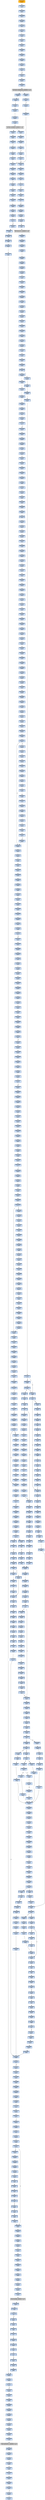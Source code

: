 strict digraph G {
	graph [bgcolor=transparent,
		name=G
	];
	node [color=lightsteelblue,
		fillcolor=lightsteelblue,
		shape=rectangle,
		style=filled
	];
	"0x0054001c"	[label="0x0054001c
subl"];
	"0x00540022"	[label="0x00540022
cmpl"];
	"0x0054001c" -> "0x00540022"	[color="#000000"];
	"0x005402a8"	[label="0x005402a8
movl"];
	"0x005402aa"	[label="0x005402aa
testl"];
	"0x005402a8" -> "0x005402aa"	[color="#000000"];
	"0x0054083d"	[label="0x0054083d
movl"];
	"0x0054083f"	[label="0x0054083f
pushl"];
	"0x0054083d" -> "0x0054083f"	[color="#000000"];
	"0x00540e36"	[label="0x00540e36
movl"];
	"0x00540e39"	[label="0x00540e39
movl"];
	"0x00540e36" -> "0x00540e39"	[color="#000000"];
	"0x00540ca3"	[label="0x00540ca3
testb"];
	"0x00540ca5"	[label="0x00540ca5
jne"];
	"0x00540ca3" -> "0x00540ca5"	[color="#000000"];
	"0x005402ac"	[label="0x005402ac
jne"];
	"0x005402aa" -> "0x005402ac"	[color="#000000"];
	"0x00540935"	[label="0x00540935
movl"];
	"0x00540939"	[label="0x00540939
movl"];
	"0x00540935" -> "0x00540939"	[color="#000000"];
	"0x0054004a"	[label="0x0054004a
leal"];
	"0x0054004d"	[label="0x0054004d
pushl"];
	"0x0054004a" -> "0x0054004d"	[color="#000000"];
	"0x00540f07"	[label="0x00540f07
movl"];
	"0x00540f0d"	[label="0x00540f0d
movl"];
	"0x00540f07" -> "0x00540f0d"	[color="#000000"];
	"0x00540f49"	[label="0x00540f49
subl"];
	"0x00540f4b"	[label="0x00540f4b
incl"];
	"0x00540f49" -> "0x00540f4b"	[color="#000000"];
	"0x005408cc"	[label="0x005408cc
movl"];
	"0x005408cf"	[label="0x005408cf
movl"];
	"0x005408cc" -> "0x005408cf"	[color="#000000"];
	"0x00540cf9"	[label="0x00540cf9
subl"];
	"0x00540cff"	[label="0x00540cff
ret"];
	"0x00540cf9" -> "0x00540cff"	[color="#000000"];
	"0x0054090f"	[label="0x0054090f
movl"];
	"0x00540911"	[label="0x00540911
movl"];
	"0x0054090f" -> "0x00540911"	[color="#000000"];
	"0x005409bc"	[label="0x005409bc
jb"];
	"0x005409ee"	[label="0x005409ee
movl"];
	"0x005409bc" -> "0x005409ee"	[color="#000000",
		label=T];
	"0x005409be"	[label="0x005409be
movl"];
	"0x005409bc" -> "0x005409be"	[color="#000000",
		label=F];
	"0x00540035"	[label="0x00540035
leal"];
	"0x0054003b"	[label="0x0054003b
pushl"];
	"0x00540035" -> "0x0054003b"	[color="#000000"];
	"0x00540926"	[label="0x00540926
addl"];
	"0x00540929"	[label="0x00540929
incl"];
	"0x00540926" -> "0x00540929"	[color="#000000"];
	"0x005409b5"	[label="0x005409b5
pushl"];
	"0x005409b6"	[label="0x005409b6
movl"];
	"0x005409b5" -> "0x005409b6"	[color="#000000"];
	"0x005402b1"	[label="0x005402b1
addl"];
	"0x005402ac" -> "0x005402b1"	[color="#000000",
		label=T];
	"0x005408bd"	[label="0x005408bd
movl"];
	"0x005408c1"	[label="0x005408c1
movl"];
	"0x005408bd" -> "0x005408c1"	[color="#000000"];
	"0x0054003c"	[label="0x0054003c
call"];
	GETMODULEHANDLEA_KERNEL32_DLL	[color=lightgrey,
		fillcolor=lightgrey,
		label="GETMODULEHANDLEA_KERNEL32_DLL
GETMODULEHANDLEA-KERNEL32-DLL"];
	"0x0054003c" -> GETMODULEHANDLEA_KERNEL32_DLL	[color="#000000"];
	"0x00540ead"	[label="0x00540ead
incl"];
	"0x00540eae"	[label="0x00540eae
movb"];
	"0x00540ead" -> "0x00540eae"	[color="#000000"];
	"0x00540b1b"	[label="0x00540b1b
movl"];
	"0x00540b1e"	[label="0x00540b1e
movl"];
	"0x00540b1b" -> "0x00540b1e"	[color="#000000"];
	"0x00540872"	[label="0x00540872
incl"];
	"0x00540873"	[label="0x00540873
cmpl"];
	"0x00540872" -> "0x00540873"	[color="#000000"];
	"0x00540915"	[label="0x00540915
andl"];
	"0x00540911" -> "0x00540915"	[color="#000000"];
	"0x00540afe"	[label="0x00540afe
popl"];
	"0x00540aff"	[label="0x00540aff
ret"];
	"0x00540afe" -> "0x00540aff"	[color="#000000"];
	"0x00540ce8"	[label="0x00540ce8
movb"];
	"0x00540cea"	[label="0x00540cea
popl"];
	"0x00540ce8" -> "0x00540cea"	[color="#000000"];
	"0x00540014"	[label="0x00540014
popl"];
	"0x00540015"	[label="0x00540015
movl"];
	"0x00540014" -> "0x00540015"	[color="#000000"];
	"0x005400e8"	[label="0x005400e8
pushl"];
	"0x005400e9"	[label="0x005400e9
movl"];
	"0x005400e8" -> "0x005400e9"	[color="#000000"];
	"0x00540110"	[label="0x00540110
pushl"];
	"0x00540111"	[label="0x00540111
pushl"];
	"0x00540110" -> "0x00540111"	[color="#000000"];
	"0x0054087e"	[label="0x0054087e
movl"];
	"0x00540882"	[label="0x00540882
movl"];
	"0x0054087e" -> "0x00540882"	[color="#000000"];
	"0x00540e7d"	[label="0x00540e7d
movl"];
	"0x00540e80"	[label="0x00540e80
subl"];
	"0x00540e7d" -> "0x00540e80"	[color="#000000"];
	"0x00540b43"	[label="0x00540b43
movl"];
	"0x00540b49"	[label="0x00540b49
movl"];
	"0x00540b43" -> "0x00540b49"	[color="#000000"];
	"0x00540e5c"	[label="0x00540e5c
cmpl"];
	"0x00540e5f"	[label="0x00540e5f
movl"];
	"0x00540e5c" -> "0x00540e5f"	[color="#000000"];
	"0x00540e42"	[label="0x00540e42
movb"];
	"0x00540e46"	[label="0x00540e46
movl"];
	"0x00540e42" -> "0x00540e46"	[color="#000000"];
	"0x00540e62"	[label="0x00540e62
movl"];
	"0x00540e5f" -> "0x00540e62"	[color="#000000"];
	"0x005409a1"	[label="0x005409a1
popl"];
	"0x005409a2"	[label="0x005409a2
popl"];
	"0x005409a1" -> "0x005409a2"	[color="#000000"];
	"0x00540abd"	[label="0x00540abd
pushl"];
	"0x00540ac2"	[label="0x00540ac2
call"];
	"0x00540abd" -> "0x00540ac2"	[color="#000000"];
	"0x005400aa"	[label="0x005400aa
je"];
	"0x005400b0"	[label="0x005400b0
pushl"];
	"0x005400aa" -> "0x005400b0"	[color="#000000",
		label=F];
	"0x00540802"	[label="0x00540802
shrl"];
	"0x00540804"	[label="0x00540804
addl"];
	"0x00540802" -> "0x00540804"	[color="#000000"];
	"0x00540f7e"	[label="0x00540f7e
movl"];
	"0x00540f80"	[label="0x00540f80
popl"];
	"0x00540f7e" -> "0x00540f80"	[color="#000000"];
	"0x005407f2"	[label="0x005407f2
subl"];
	"0x005407f4"	[label="0x005407f4
shrl"];
	"0x005407f2" -> "0x005407f4"	[color="#000000"];
	"0x005400eb"	[label="0x005400eb
addl"];
	"0x005400f1"	[label="0x005400f1
pushl"];
	"0x005400eb" -> "0x005400f1"	[color="#000000"];
	"0x00540bc7"	[label="0x00540bc7
call"];
	"0x005409b0"	[label="0x005409b0
pushl"];
	"0x00540bc7" -> "0x005409b0"	[color="#000000"];
	"0x00540a25"	[label="0x00540a25
sbbl"];
	"0x00540a27"	[label="0x00540a27
addl"];
	"0x00540a25" -> "0x00540a27"	[color="#000000"];
	"0x00540ce5"	[label="0x00540ce5
popl"];
	"0x00540ce6"	[label="0x00540ce6
popl"];
	"0x00540ce5" -> "0x00540ce6"	[color="#000000"];
	"0x005400f7"	[label="0x005400f7
pushl"];
	"0x005400f1" -> "0x005400f7"	[color="#000000"];
	"0x00540ed9"	[label="0x00540ed9
movl"];
	"0x00540ede"	[label="0x00540ede
subl"];
	"0x00540ed9" -> "0x00540ede"	[color="#000000"];
	"0x005409c0"	[label="0x005409c0
movb"];
	"0x005409c2"	[label="0x005409c2
incl"];
	"0x005409c0" -> "0x005409c2"	[color="#000000"];
	"0x00540baf"	[label="0x00540baf
call"];
	"0x00540834"	[label="0x00540834
subl"];
	"0x00540baf" -> "0x00540834"	[color="#000000"];
	"0x0054000b"	[label="0x0054000b
incl"];
	"0x0054000c"	[label="0x0054000c
pushl"];
	"0x0054000b" -> "0x0054000c"	[color="#000000"];
	"0x00540f16"	[label="0x00540f16
movl"];
	"0x00540f1c"	[label="0x00540f1c
movl"];
	"0x00540f16" -> "0x00540f1c"	[color="#000000"];
	"0x00540ebc"	[label="0x00540ebc
andl"];
	"0x00540ec1"	[label="0x00540ec1
addl"];
	"0x00540ebc" -> "0x00540ec1"	[color="#000000"];
	"0x005407ee"	[label="0x005407ee
movl"];
	"0x005407ee" -> "0x005407f2"	[color="#000000"];
	"0x00540f47"	[label="0x00540f47
movl"];
	"0x00540f47" -> "0x00540f49"	[color="#000000"];
	"0x00540aab"	[label="0x00540aab
shll"];
	"0x00540aad"	[label="0x00540aad
addl"];
	"0x00540aab" -> "0x00540aad"	[color="#000000"];
	"0x005402f1"	[label="0x005402f1
jne"];
	"0x00540365"	[label="0x00540365
movl"];
	"0x005402f1" -> "0x00540365"	[color="#000000",
		label=T];
	"0x00540a6e"	[label="0x00540a6e
popl"];
	"0x00540a6f"	[label="0x00540a6f
shrl"];
	"0x00540a6e" -> "0x00540a6f"	[color="#000000"];
	"0x00540943"	[label="0x00540943
cmpl"];
	"0x00540949"	[label="0x00540949
je"];
	"0x00540943" -> "0x00540949"	[color="#000000"];
	"0x005408e0"	[label="0x005408e0
movl"];
	"0x005408e6"	[label="0x005408e6
shrl"];
	"0x005408e0" -> "0x005408e6"	[color="#000000"];
	"0x00540918"	[label="0x00540918
repz"];
	"0x00540915" -> "0x00540918"	[color="#000000"];
	"0x00540e72"	[label="0x00540e72
subl"];
	"0x00540e74"	[label="0x00540e74
addl"];
	"0x00540e72" -> "0x00540e74"	[color="#000000"];
	"0x00540384"	[label="0x00540384
jmp"];
	"0x00540271"	[label="0x00540271
movl"];
	"0x00540384" -> "0x00540271"	[color="#000000"];
	"0x00540a3b"	[label="0x00540a3b
jae"];
	"0x00540a3d"	[label="0x00540a3d
movl"];
	"0x00540a3b" -> "0x00540a3d"	[color="#000000",
		label=F];
	"0x00540a44"	[label="0x00540a44
cmpl"];
	"0x00540a3b" -> "0x00540a44"	[color="#000000",
		label=T];
	"0x00540ceb"	[label="0x00540ceb
addl"];
	"0x00540cea" -> "0x00540ceb"	[color="#000000"];
	"0x00540f3e"	[label="0x00540f3e
leal"];
	"0x00540f41"	[label="0x00540f41
cmpl"];
	"0x00540f3e" -> "0x00540f41"	[color="#000000"];
	"0x00540cb2"	[label="0x00540cb2
movb"];
	"0x00540cb9"	[label="0x00540cb9
xorl"];
	"0x00540cb2" -> "0x00540cb9"	[color="#000000"];
	"0x00540d42"	[label="0x00540d42
jmp"];
	"0x00540f70"	[label="0x00540f70
cmpl"];
	"0x00540d42" -> "0x00540f70"	[color="#000000"];
	"0x005407ce"	[label="0x005407ce
andl"];
	"0x005407d4"	[label="0x005407d4
orl"];
	"0x005407ce" -> "0x005407d4"	[color="#000000"];
	"0x005401ae"	[label="0x005401ae
orl"];
	"0x005401b0"	[label="0x005401b0
je"];
	"0x005401ae" -> "0x005401b0"	[color="#000000"];
	"0x0054000d"	[label="0x0054000d
ret"];
	"0x0054000c" -> "0x0054000d"	[color="#000000"];
	"0x0054099d"	[label="0x0054099d
cmpl"];
	"0x0054099f"	[label="0x0054099f
jb"];
	"0x0054099d" -> "0x0054099f"	[color="#000000"];
	"0x00540f4c"	[label="0x00540f4c
movb"];
	"0x00540f4e"	[label="0x00540f4e
movb"];
	"0x00540f4c" -> "0x00540f4e"	[color="#000000"];
	"0x005408a1"	[label="0x005408a1
movl"];
	"0x005408a5"	[label="0x005408a5
movl"];
	"0x005408a1" -> "0x005408a5"	[color="#000000"];
	"0x00540a87"	[label="0x00540a87
movl"];
	"0x00540a89"	[label="0x00540a89
xorl"];
	"0x00540a87" -> "0x00540a89"	[color="#000000"];
	"0x00540e76"	[label="0x00540e76
shrl"];
	"0x00540e74" -> "0x00540e76"	[color="#000000"];
	"0x005408b3"	[label="0x005408b3
movl"];
	"0x005408b7"	[label="0x005408b7
ja"];
	"0x005408b3" -> "0x005408b7"	[color="#000000"];
	"0x00540ca5" -> "0x00540cb2"	[color="#000000",
		label=T];
	"0x00540cde"	[label="0x00540cde
movl"];
	"0x00540ce3"	[label="0x00540ce3
repz"];
	"0x00540cde" -> "0x00540ce3"	[color="#000000"];
	"0x00540888"	[label="0x00540888
movl"];
	"0x0054088c"	[label="0x0054088c
xorl"];
	"0x00540888" -> "0x0054088c"	[color="#000000"];
	"0x00540b08"	[label="0x00540b08
movl"];
	"0x00540b0c"	[label="0x00540b0c
pushl"];
	"0x00540b08" -> "0x00540b0c"	[color="#000000"];
	"0x00540406"	[label="0x00540406
addl"];
	"0x0054040c"	[label="0x0054040c
popl"];
	"0x00540406" -> "0x0054040c"	[color="#000000"];
	"0x005402c0"	[label="0x005402c0
addl"];
	"0x005402c6"	[label="0x005402c6
testl"];
	"0x005402c0" -> "0x005402c6"	[color="#000000"];
	"0x00540d2d"	[label="0x00540d2d
cmpl"];
	"0x00540d32"	[label="0x00540d32
jae"];
	"0x00540d2d" -> "0x00540d32"	[color="#000000"];
	"0x00540ece"	[label="0x00540ece
movl"];
	"0x00540ed1"	[label="0x00540ed1
jae"];
	"0x00540ece" -> "0x00540ed1"	[color="#000000"];
	"0x005408f6"	[label="0x005408f6
movl"];
	"0x005408f8"	[label="0x005408f8
movb"];
	"0x005408f6" -> "0x005408f8"	[color="#000000"];
	"0x005408f0"	[label="0x005408f0
subl"];
	"0x005408f2"	[label="0x005408f2
addl"];
	"0x005408f0" -> "0x005408f2"	[color="#000000"];
	"0x00540e6d"	[label="0x00540e6d
movl"];
	"0x00540e6d" -> "0x00540e72"	[color="#000000"];
	"0x00540879"	[label="0x00540879
movl"];
	"0x00540879" -> "0x0054087e"	[color="#000000"];
	"0x00540a96"	[label="0x00540a96
call"];
	"0x00540cf2"	[label="0x00540cf2
call"];
	"0x00540a96" -> "0x00540cf2"	[color="#000000"];
	"0x005408c9"	[label="0x005408c9
cmpl"];
	"0x005408c9" -> "0x005408cc"	[color="#000000"];
	"0x0054084b"	[label="0x0054084b
xorl"];
	"0x0054084d"	[label="0x0054084d
leal"];
	"0x0054084b" -> "0x0054084d"	[color="#000000"];
	"0x0054090d"	[label="0x0054090d
repz"];
	"0x0054090d" -> "0x0054090f"	[color="#000000"];
	"0x0054008d"	[label="0x0054008d
movl"];
	"0x00540093"	[label="0x00540093
orl"];
	"0x0054008d" -> "0x00540093"	[color="#000000"];
	"0x00540d34"	[label="0x00540d34
movl"];
	"0x00540d32" -> "0x00540d34"	[color="#000000",
		label=F];
	"0x00540f51"	[label="0x00540f51
movl"];
	"0x00540f53"	[label="0x00540f53
cmpl"];
	"0x00540f51" -> "0x00540f53"	[color="#000000"];
	"0x005406eb"	[label="0x005406eb
pushl"];
	"0x005406ec"	[label="0x005406ec
leal"];
	"0x005406eb" -> "0x005406ec"	[color="#000000"];
	"0x005408f4"	[label="0x005408f4
movb"];
	"0x005408f2" -> "0x005408f4"	[color="#000000"];
	"0x00540f39"	[label="0x00540f39
movl"];
	"0x00540f3d"	[label="0x00540f3d
incl"];
	"0x00540f39" -> "0x00540f3d"	[color="#000000"];
	"0x0054080b"	[label="0x0054080b
popl"];
	"0x0054080c"	[label="0x0054080c
ret"];
	"0x0054080b" -> "0x0054080c"	[color="#000000"];
	"0x005407f6"	[label="0x005407f6
movl"];
	"0x005407f4" -> "0x005407f6"	[color="#000000"];
	"0x00540ef7"	[label="0x00540ef7
cmpl"];
	"0x00540efa"	[label="0x00540efa
jae"];
	"0x00540ef7" -> "0x00540efa"	[color="#000000"];
	"0x00540367"	[label="0x00540367
addl"];
	"0x0054036e"	[label="0x0054036e
jmp"];
	"0x00540367" -> "0x0054036e"	[color="#000000"];
	"0x0054085c"	[label="0x0054085c
cmpl"];
	"0x0054085e"	[label="0x0054085e
movl"];
	"0x0054085c" -> "0x0054085e"	[color="#000000"];
	"0x00540ec4"	[label="0x00540ec4
orl"];
	"0x00540ec6"	[label="0x00540ec6
movl"];
	"0x00540ec4" -> "0x00540ec6"	[color="#000000"];
	"0x00540e3c"	[label="0x00540e3c
shll"];
	"0x00540e39" -> "0x00540e3c"	[color="#000000"];
	"0x0054088e"	[label="0x0054088e
movl"];
	"0x00540892"	[label="0x00540892
movl"];
	"0x0054088e" -> "0x00540892"	[color="#000000"];
	"0x00540a5f"	[label="0x00540a5f
movl"];
	"0x00540a62"	[label="0x00540a62
movl"];
	"0x00540a5f" -> "0x00540a62"	[color="#000000"];
	"0x0054080f"	[label="0x0054080f
movl"];
	"0x00540ac2" -> "0x0054080f"	[color="#000000"];
	"0x00540f4b" -> "0x00540f4c"	[color="#000000"];
	"0x00540ef3"	[label="0x00540ef3
shrl"];
	"0x00540ef5"	[label="0x00540ef5
addl"];
	"0x00540ef3" -> "0x00540ef5"	[color="#000000"];
	"0x00540a84"	[label="0x00540a84
pushl"];
	"0x00540a85"	[label="0x00540a85
pushl"];
	"0x00540a84" -> "0x00540a85"	[color="#000000"];
	"0x0054081d"	[label="0x0054081d
movl"];
	"0x00540823"	[label="0x00540823
leal"];
	"0x0054081d" -> "0x00540823"	[color="#000000"];
	"0x0054005f"	[label="0x0054005f
leal"];
	"0x00540062"	[label="0x00540062
jmp"];
	"0x0054005f" -> "0x00540062"	[color="#000000"];
	"0x00540095"	[label="0x00540095
je"];
	"0x005400a1"	[label="0x005400a1
leal"];
	"0x00540095" -> "0x005400a1"	[color="#000000",
		label=T];
	"0x005401c6"	[label="0x005401c6
subl"];
	"0x005401c8"	[label="0x005401c8
je"];
	"0x005401c6" -> "0x005401c8"	[color="#000000"];
	"0x005409ec"	[label="0x005409ec
jae"];
	"0x005409ec" -> "0x005409ee"	[color="#000000",
		label=F];
	"0x00540b5a"	[label="0x00540b5a
call"];
	"0x00540b63"	[label="0x00540b63
subl"];
	"0x00540b5a" -> "0x00540b63"	[color="#000000"];
	"0x005409f1"	[label="0x005409f1
movl"];
	"0x005409ee" -> "0x005409f1"	[color="#000000"];
	"0x005402a2"	[label="0x005402a2
movl"];
	"0x005402a2" -> "0x005402a8"	[color="#000000"];
	"0x005407a7"	[label="0x005407a7
pushl"];
	"0x005407a8"	[label="0x005407a8
movl"];
	"0x005407a7" -> "0x005407a8"	[color="#000000"];
	"0x0054080a"	[label="0x0054080a
popl"];
	"0x0054080a" -> "0x0054080b"	[color="#000000"];
	"0x00540392"	[label="0x00540392
addl"];
	"0x00540394"	[label="0x00540394
pushl"];
	"0x00540392" -> "0x00540394"	[color="#000000"];
	"0x00540b69"	[label="0x00540b69
pushl"];
	"0x00540b63" -> "0x00540b69"	[color="#000000"];
	"0x00540ecb"	[label="0x00540ecb
movl"];
	"0x00540ecb" -> "0x00540ece"	[color="#000000"];
	"0x0054001a"	[label="0x0054001a
addl"];
	"0x00540015" -> "0x0054001a"	[color="#000000"];
	"0x00540871"	[label="0x00540871
incl"];
	"0x00540871" -> "0x00540872"	[color="#000000"];
	"0x00540e26"	[label="0x00540e26
cmpl"];
	"0x00540e29"	[label="0x00540e29
jb"];
	"0x00540e26" -> "0x00540e29"	[color="#000000"];
	"0x00540a16"	[label="0x00540a16
movb"];
	"0x00540a19"	[label="0x00540a19
movl"];
	"0x00540a16" -> "0x00540a19"	[color="#000000"];
	"0x00540ee2"	[label="0x00540ee2
shrl"];
	"0x00540ee4"	[label="0x00540ee4
movl"];
	"0x00540ee2" -> "0x00540ee4"	[color="#000000"];
	"0x00540169"	[label="0x00540169
movl"];
	"0x0054016f"	[label="0x0054016f
sarl"];
	"0x00540169" -> "0x0054016f"	[color="#000000"];
	"0x00540a2c"	[label="0x00540a2c
cmpl"];
	"0x00540a2f"	[label="0x00540a2f
jae"];
	"0x00540a2c" -> "0x00540a2f"	[color="#000000"];
	"0x00540e67"	[label="0x00540e67
movl"];
	"0x00540e6a"	[label="0x00540e6a
movl"];
	"0x00540e67" -> "0x00540e6a"	[color="#000000"];
	"0x005401ba"	[label="0x005401ba
movl"];
	"0x005401c0"	[label="0x005401c0
movl"];
	"0x005401ba" -> "0x005401c0"	[color="#000000"];
	"0x005409db"	[label="0x005409db
movl"];
	"0x005409de"	[label="0x005409de
addl"];
	"0x005409db" -> "0x005409de"	[color="#000000"];
	"0x005402f0"	[label="0x005402f0
popl"];
	"0x005402f0" -> "0x005402f1"	[color="#000000"];
	"0x0054091e"	[label="0x0054091e
movl"];
	"0x00540922"	[label="0x00540922
movl"];
	"0x0054091e" -> "0x00540922"	[color="#000000"];
	"0x00540154"	[label="0x00540154
popl"];
	"0x00540155"	[label="0x00540155
jmp"];
	"0x00540154" -> "0x00540155"	[color="#000000"];
	"0x005406dc"	[label="0x005406dc
movl"];
	"0x00540aff" -> "0x005406dc"	[color="#000000"];
	"0x005408ab"	[label="0x005408ab
addl"];
	"0x005408ad"	[label="0x005408ad
cmpl"];
	"0x005408ab" -> "0x005408ad"	[color="#000000"];
	"0x00540931"	[label="0x00540931
movl"];
	"0x00540931" -> "0x00540935"	[color="#000000"];
	"0x005400fa"	[label="0x005400fa
pushl"];
	"0x005400f7" -> "0x005400fa"	[color="#000000"];
	"0x005407b3"	[label="0x005407b3
pushl"];
	"0x005407b4"	[label="0x005407b4
movl"];
	"0x005407b3" -> "0x005407b4"	[color="#000000"];
	"0x00540b14"	[label="0x00540b14
movl"];
	"0x00540b14" -> "0x00540b1b"	[color="#000000"];
	"0x00540a47"	[label="0x00540a47
jae"];
	"0x00540a49"	[label="0x00540a49
movl"];
	"0x00540a47" -> "0x00540a49"	[color="#000000",
		label=F];
	"0x00540f6c"	[label="0x00540f6c
testb"];
	"0x00540f6e"	[label="0x00540f6e
je"];
	"0x00540f6c" -> "0x00540f6e"	[color="#000000"];
	"0x0054090a"	[label="0x0054090a
shrl"];
	"0x0054090a" -> "0x0054090d"	[color="#000000"];
	"0x005408c4"	[label="0x005408c4
movl"];
	"0x005408c1" -> "0x005408c4"	[color="#000000"];
	"0x00540a38"	[label="0x00540a38
cmpl"];
	"0x00540a2f" -> "0x00540a38"	[color="#000000",
		label=T];
	"0x00540a31"	[label="0x00540a31
movl"];
	"0x00540a2f" -> "0x00540a31"	[color="#000000",
		label=F];
	"0x00540900"	[label="0x00540900
movl"];
	"0x00540904"	[label="0x00540904
shll"];
	"0x00540900" -> "0x00540904"	[color="#000000"];
	"0x005409b3"	[label="0x005409b3
movl"];
	"0x005409b3" -> "0x005409b5"	[color="#000000"];
	"0x00540b37"	[label="0x00540b37
movl"];
	"0x00540b3d"	[label="0x00540b3d
movl"];
	"0x00540b37" -> "0x00540b3d"	[color="#000000"];
	"0x00540b06"	[label="0x00540b06
movl"];
	"0x00540b06" -> "0x00540b08"	[color="#000000"];
	"0x00540f2b"	[label="0x00540f2b
movl"];
	"0x00540f31"	[label="0x00540f31
movl"];
	"0x00540f2b" -> "0x00540f31"	[color="#000000"];
	"0x00540d36"	[label="0x00540d36
movb"];
	"0x00540d34" -> "0x00540d36"	[color="#000000"];
	"0x005408d5"	[label="0x005408d5
movl"];
	"0x005408d8"	[label="0x005408d8
movl"];
	"0x005408d5" -> "0x005408d8"	[color="#000000"];
	"0x00540e3f"	[label="0x00540e3f
movb"];
	"0x00540e41"	[label="0x00540e41
incl"];
	"0x00540e3f" -> "0x00540e41"	[color="#000000"];
	"0x005408d3"	[label="0x005408d3
jl"];
	"0x005408cf" -> "0x005408d3"	[color="#000000"];
	"0x00540ee9"	[label="0x00540ee9
movl"];
	"0x00540eec"	[label="0x00540eec
subl"];
	"0x00540ee9" -> "0x00540eec"	[color="#000000"];
	"0x005406ea"	[label="0x005406ea
pushl"];
	"0x005406ea" -> "0x005406eb"	[color="#000000"];
	"0x00540a14"	[label="0x00540a14
xorl"];
	"0x00540a14" -> "0x00540a16"	[color="#000000"];
	"0x0054098b"	[label="0x0054098b
movl"];
	"0x0054098f"	[label="0x0054098f
leal"];
	"0x0054098b" -> "0x0054098f"	[color="#000000"];
	"0x0054010f"	[label="0x0054010f
pushl"];
	"0x0054010f" -> "0x00540110"	[color="#000000"];
	"0x005402b9"	[label="0x005402b9
movl"];
	"0x005402bb"	[label="0x005402bb
movl"];
	"0x005402b9" -> "0x005402bb"	[color="#000000"];
	"0x00540f57"	[label="0x00540f57
movl"];
	"0x00540f5b"	[label="0x00540f5b
addl"];
	"0x00540f57" -> "0x00540f5b"	[color="#000000"];
	"0x00540eb2"	[label="0x00540eb2
movl"];
	"0x00540eb5"	[label="0x00540eb5
movl"];
	"0x00540eb2" -> "0x00540eb5"	[color="#000000"];
	"0x0054017c"	[label="0x0054017c
pushl"];
	"0x00540181"	[label="0x00540181
pushl"];
	"0x0054017c" -> "0x00540181"	[color="#000000"];
	"0x00540ed6"	[label="0x00540ed6
movl"];
	"0x00540ed6" -> "0x00540ed9"	[color="#000000"];
	"0x00540058"	[label="0x00540058
scasb"];
	"0x00540059"	[label="0x00540059
jne"];
	"0x00540058" -> "0x00540059"	[color="#000000"];
	"0x00540373"	[label="0x00540373
movl"];
	"0x00540375"	[label="0x00540375
movl"];
	"0x00540373" -> "0x00540375"	[color="#000000"];
	"0x005409a7"	[label="0x005409a7
addl"];
	"0x005409ad"	[label="0x005409ad
ret"];
	"0x005409a7" -> "0x005409ad"	[color="#000000"];
	"0x00540b74"	[label="0x00540b74
movl"];
	"0x00540b76"	[label="0x00540b76
call"];
	"0x00540b74" -> "0x00540b76"	[color="#000000"];
	"0x00540ea0"	[label="0x00540ea0
jb"];
	"0x00540ed3"	[label="0x00540ed3
movl"];
	"0x00540ea0" -> "0x00540ed3"	[color="#000000",
		label=T];
	"0x00540ea2"	[label="0x00540ea2
movl"];
	"0x00540ea0" -> "0x00540ea2"	[color="#000000",
		label=F];
	"0x00540274"	[label="0x00540274
testl"];
	"0x00540271" -> "0x00540274"	[color="#000000"];
	"0x00540249"	[label="0x00540249
movl"];
	"0x0054024f"	[label="0x0054024f
orl"];
	"0x00540249" -> "0x0054024f"	[color="#000000"];
	"0x00540f6e" -> "0x00540f70"	[color="#000000",
		label=F];
	"0x00540112"	[label="0x00540112
movl"];
	"0x00540114"	[label="0x00540114
subl"];
	"0x00540112" -> "0x00540114"	[color="#000000"];
	"0x00540d38"	[label="0x00540d38
movl"];
	"0x00540d3a"	[label="0x00540d3a
incl"];
	"0x00540d38" -> "0x00540d3a"	[color="#000000"];
	"0x00540055"	[label="0x00540055
stosl"];
	"0x00540056"	[label="0x00540056
movb"];
	"0x00540055" -> "0x00540056"	[color="#000000"];
	"0x005406e3"	[label="0x005406e3
movl"];
	"0x005406e3" -> "0x005406ea"	[color="#000000"];
	"0x00540b59"	[label="0x00540b59
stosb"];
	"0x00540b59" -> "0x00540b5a"	[color="#000000"];
	"0x005402b3"	[label="0x005402b3
addl"];
	"0x005402b1" -> "0x005402b3"	[color="#000000"];
	"0x005403ff"	[label="0x005403ff
popl"];
	"0x00540400"	[label="0x00540400
movl"];
	"0x005403ff" -> "0x00540400"	[color="#000000"];
	"0x00540389"	[label="0x00540389
movl"];
	"0x0054038f"	[label="0x0054038f
movl"];
	"0x00540389" -> "0x0054038f"	[color="#000000"];
	"0x005407d9"	[label="0x005407d9
addl"];
	"0x005407db"	[label="0x005407db
movl"];
	"0x005407d9" -> "0x005407db"	[color="#000000"];
	"0x00540806"	[label="0x00540806
popl"];
	"0x00540804" -> "0x00540806"	[color="#000000"];
	"0x00540a86"	[label="0x00540a86
pushl"];
	"0x00540a86" -> "0x00540a87"	[color="#000000"];
	"0x005409f9"	[label="0x005409f9
subl"];
	"0x005409fb"	[label="0x005409fb
shrl"];
	"0x005409f9" -> "0x005409fb"	[color="#000000"];
	"0x00540f74"	[label="0x00540f74
jb"];
	"0x00540f70" -> "0x00540f74"	[color="#000000"];
	"0x00540e49"	[label="0x00540e49
movl"];
	"0x00540e4c"	[label="0x00540e4c
movl"];
	"0x00540e49" -> "0x00540e4c"	[color="#000000"];
	"0x005409d0"	[label="0x005409d0
shll"];
	"0x005409d3"	[label="0x005409d3
andl"];
	"0x005409d0" -> "0x005409d3"	[color="#000000"];
	"0x00540a58"	[label="0x00540a58
movl"];
	"0x00540a5a"	[label="0x00540a5a
movl"];
	"0x00540a58" -> "0x00540a5a"	[color="#000000"];
	"0x00540eb8"	[label="0x00540eb8
movl"];
	"0x00540eb8" -> "0x00540ebc"	[color="#000000"];
	"0x005402be"	[label="0x005402be
addl"];
	"0x005402be" -> "0x005402c0"	[color="#000000"];
	"0x00540e9c"	[label="0x00540e9c
cmpl"];
	"0x00540e9c" -> "0x00540ea0"	[color="#000000"];
	"0x00540f7a"	[label="0x00540f7a
movl"];
	"0x00540f74" -> "0x00540f7a"	[color="#000000",
		label=F];
	"0x00540a82"	[label="0x00540a82
popl"];
	"0x00540a83"	[label="0x00540a83
ret"];
	"0x00540a82" -> "0x00540a83"	[color="#000000"];
	"0x00540b0f"	[label="0x00540b0f
leal"];
	"0x00540b12"	[label="0x00540b12
movl"];
	"0x00540b0f" -> "0x00540b12"	[color="#000000"];
	"0x00540e41" -> "0x00540e42"	[color="#000000"];
	"0x00540e58"	[label="0x00540e58
orl"];
	"0x00540e5a"	[label="0x00540e5a
movl"];
	"0x00540e58" -> "0x00540e5a"	[color="#000000"];
	"0x00540866"	[label="0x00540866
movb"];
	"0x00540869"	[label="0x00540869
movl"];
	"0x00540866" -> "0x00540869"	[color="#000000"];
	"0x0054000a"	[label="0x0054000a
popl"];
	"0x0054000a" -> "0x0054000b"	[color="#000000"];
	"0x00540f14"	[label="0x00540f14
jmp"];
	"0x00540f0d" -> "0x00540f14"	[color="#000000"];
	"0x00540e31"	[label="0x00540e31
cmpl"];
	"0x00540e34"	[label="0x00540e34
jb"];
	"0x00540e31" -> "0x00540e34"	[color="#000000"];
	"0x00540276"	[label="0x00540276
je"];
	"0x00540276" -> "0x00540389"	[color="#000000",
		label=T];
	"0x0054039e"	[label="0x0054039e
call"];
	VIRTUALPROTECT_KERNEL32_DLL	[color=lightgrey,
		fillcolor=lightgrey,
		label="VIRTUALPROTECT_KERNEL32_DLL
VIRTUALPROTECT-KERNEL32-DLL"];
	"0x0054039e" -> VIRTUALPROTECT_KERNEL32_DLL	[color="#000000"];
	"0x00540922" -> "0x00540926"	[color="#000000"];
	"0x00540986"	[label="0x00540986
xorl"];
	"0x00540988"	[label="0x00540988
movb"];
	"0x00540986" -> "0x00540988"	[color="#000000"];
	"0x00540813"	[label="0x00540813
movl"];
	"0x00540817"	[label="0x00540817
movl"];
	"0x00540813" -> "0x00540817"	[color="#000000"];
	"0x00540885"	[label="0x00540885
movl"];
	"0x00540885" -> "0x00540888"	[color="#000000"];
	"0x00540b6e"	[label="0x00540b6e
leal"];
	"0x00540b71"	[label="0x00540b71
pushl"];
	"0x00540b6e" -> "0x00540b71"	[color="#000000"];
	"0x00540ab3"	[label="0x00540ab3
jb"];
	"0x00540ab5"	[label="0x00540ab5
movl"];
	"0x00540ab3" -> "0x00540ab5"	[color="#000000",
		label=F];
	"0x00540a8d"	[label="0x00540a8d
leal"];
	"0x00540a93"	[label="0x00540a93
movl"];
	"0x00540a8d" -> "0x00540a93"	[color="#000000"];
	"0x00540b0d"	[label="0x00540b0d
movl"];
	"0x00540b0c" -> "0x00540b0d"	[color="#000000"];
	"0x005400b2"	[label="0x005400b2
pushl"];
	"0x005400b0" -> "0x005400b2"	[color="#000000"];
	"0x00540008"	[label="0x00540008
jmp"];
	"0x0054000d" -> "0x00540008"	[color="#000000"];
	"0x00540289"	[label="0x00540289
jne"];
	"0x00540292"	[label="0x00540292
movl"];
	"0x00540289" -> "0x00540292"	[color="#000000",
		label=T];
	"0x005407e0"	[label="0x005407e0
movl"];
	"0x005407e3"	[label="0x005407e3
cmpl"];
	"0x005407e0" -> "0x005407e3"	[color="#000000"];
	"0x00540174"	[label="0x00540174
movl"];
	"0x00540176"	[label="0x00540176
andl"];
	"0x00540174" -> "0x00540176"	[color="#000000"];
	"0x00540a4e"	[label="0x00540a4e
jmp"];
	"0x00540a49" -> "0x00540a4e"	[color="#000000"];
	"0x00540eab"	[label="0x00540eab
movb"];
	"0x00540eab" -> "0x00540ead"	[color="#000000"];
	"0x00540a7d"	[label="0x00540a7d
popl"];
	"0x00540a7e"	[label="0x00540a7e
popl"];
	"0x00540a7d" -> "0x00540a7e"	[color="#000000"];
	"0x00540ccb"	[label="0x00540ccb
jmp"];
	"0x00540cd4"	[label="0x00540cd4
movl"];
	"0x00540ccb" -> "0x00540cd4"	[color="#000000"];
	"0x005409c7"	[label="0x005409c7
movl"];
	"0x005409c9"	[label="0x005409c9
movl"];
	"0x005409c7" -> "0x005409c9"	[color="#000000"];
	"0x005408ad" -> "0x005408b3"	[color="#000000"];
	"0x00540e65"	[label="0x00540e65
jae"];
	"0x00540e65" -> "0x00540e67"	[color="#000000",
		label=F];
	"0x00540e50"	[label="0x00540e50
andl"];
	"0x00540e55"	[label="0x00540e55
addl"];
	"0x00540e50" -> "0x00540e55"	[color="#000000"];
	"0x005409b2"	[label="0x005409b2
pushl"];
	"0x005409b2" -> "0x005409b3"	[color="#000000"];
	"0x00540e20"	[label="0x00540e20
testb"];
	"0x00540e22"	[label="0x00540e22
movl"];
	"0x00540e20" -> "0x00540e22"	[color="#000000"];
	"0x00540f86"	[label="0x00540f86
addl"];
	"0x00540f89"	[label="0x00540f89
ret"];
	"0x00540f86" -> "0x00540f89"	[color="#000000"];
	"0x005407e7"	[label="0x005407e7
popl"];
	"0x005407e8"	[label="0x005407e8
movl"];
	"0x005407e7" -> "0x005407e8"	[color="#000000"];
	"0x0054086d"	[label="0x0054086d
leal"];
	"0x00540869" -> "0x0054086d"	[color="#000000"];
	"0x00540152"	[label="0x00540152
popl"];
	"0x00540153"	[label="0x00540153
popl"];
	"0x00540152" -> "0x00540153"	[color="#000000"];
	"0x0054015f"	[label="0x0054015f
movl"];
	"0x00540161"	[label="0x00540161
movl"];
	"0x0054015f" -> "0x00540161"	[color="#000000"];
	"0x00540a20"	[label="0x00540a20
jae"];
	"0x00540a20" -> "0x00540a2c"	[color="#000000",
		label=T];
	"0x00540a22"	[label="0x00540a22
cmpl"];
	"0x00540a20" -> "0x00540a22"	[color="#000000",
		label=F];
	"0x00540ab9"	[label="0x00540ab9
leal"];
	"0x00540abc"	[label="0x00540abc
pushl"];
	"0x00540ab9" -> "0x00540abc"	[color="#000000"];
	"0x005409f4"	[label="0x005409f4
movl"];
	"0x005409f4" -> "0x005409f9"	[color="#000000"];
	"0x00540ce3" -> "0x00540ce5"	[color="#000000"];
	"0x00540103"	[label="0x00540103
cmpb"];
	"0x00540106"	[label="0x00540106
jne"];
	"0x00540103" -> "0x00540106"	[color="#000000"];
	"0x00540aaf"	[label="0x00540aaf
incl"];
	"0x00540ab0"	[label="0x00540ab0
cmpl"];
	"0x00540aaf" -> "0x00540ab0"	[color="#000000"];
	"0x00540b9c"	[label="0x00540b9c
incl"];
	"0x00540b9d"	[label="0x00540b9d
cmpl"];
	"0x00540b9c" -> "0x00540b9d"	[color="#000000"];
	"0x00540b57"	[label="0x00540b57
movl"];
	"0x00540b57" -> "0x00540b59"	[color="#000000"];
	"0x00540251"	[label="0x00540251
je"];
	"0x00540264"	[label="0x00540264
movl"];
	"0x00540251" -> "0x00540264"	[color="#000000",
		label=T];
	"0x00540ee0"	[label="0x00540ee0
addl"];
	"0x00540ee0" -> "0x00540ee2"	[color="#000000"];
	"0x005409d9"	[label="0x005409d9
orl"];
	"0x005409d3" -> "0x005409d9"	[color="#000000"];
	"0x00540a95"	[label="0x00540a95
pushl"];
	"0x00540a95" -> "0x00540a96"	[color="#000000"];
	"0x00540a0f"	[label="0x00540a0f
movl"];
	"0x00540a11"	[label="0x00540a11
shrl"];
	"0x00540a0f" -> "0x00540a11"	[color="#000000"];
	"0x00540851"	[label="0x00540851
xorl"];
	"0x00540853"	[label="0x00540853
repz"];
	"0x00540851" -> "0x00540853"	[color="#000000"];
	"0x00540ec8"	[label="0x00540ec8
cmpl"];
	"0x00540ec6" -> "0x00540ec8"	[color="#000000"];
	"0x00540d3e"	[label="0x00540d3e
movl"];
	"0x00540d3e" -> "0x00540d42"	[color="#000000"];
	"0x00540807"	[label="0x00540807
movl"];
	"0x00540807" -> "0x0054080a"	[color="#000000"];
	"0x005409b1"	[label="0x005409b1
pushl"];
	"0x005409b1" -> "0x005409b2"	[color="#000000"];
	"0x00540093" -> "0x00540095"	[color="#000000"];
	"0x00540a5d"	[label="0x00540a5d
addl"];
	"0x00540a5a" -> "0x00540a5d"	[color="#000000"];
	"0x0054089a"	[label="0x0054089a
movl"];
	"0x00540892" -> "0x0054089a"	[color="#000000"];
	"0x005407fd"	[label="0x005407fd
andl"];
	"0x005407fd" -> "0x00540802"	[color="#000000"];
	"0x00540a65"	[label="0x00540a65
movl"];
	"0x00540a6a"	[label="0x00540a6a
subl"];
	"0x00540a65" -> "0x00540a6a"	[color="#000000"];
	"0x005400e9" -> "0x005400eb"	[color="#000000"];
	"0x005408f4" -> "0x005408f6"	[color="#000000"];
	"0x00540abc" -> "0x00540abd"	[color="#000000"];
	"0x00540e18"	[label="0x00540e18
movb"];
	"0x00540e1f"	[label="0x00540e1f
popl"];
	"0x00540e18" -> "0x00540e1f"	[color="#000000"];
	"0x00540f81"	[label="0x00540f81
popl"];
	"0x00540f82"	[label="0x00540f82
popl"];
	"0x00540f81" -> "0x00540f82"	[color="#000000"];
	"0x005407ad"	[label="0x005407ad
pushl"];
	"0x005407a8" -> "0x005407ad"	[color="#000000"];
	"0x00540e97"	[label="0x00540e97
leal"];
	"0x00540e9a"	[label="0x00540e9a
jmp"];
	"0x00540e97" -> "0x00540e9a"	[color="#000000"];
	"0x00540e90"	[label="0x00540e90
call"];
	"0x00540e90" -> "0x005409b0"	[color="#000000"];
	"0x005407b9"	[label="0x005407b9
movl"];
	"0x005407b4" -> "0x005407b9"	[color="#000000"];
	"0x00540855"	[label="0x00540855
movl"];
	"0x00540855" -> "0x0054085c"	[color="#000000"];
	"0x00540e88"	[label="0x00540e88
shrl"];
	"0x00540e8a"	[label="0x00540e8a
leal"];
	"0x00540e88" -> "0x00540e8a"	[color="#000000"];
	"0x00540831"	[label="0x00540831
ret"];
	"0x00540af1"	[label="0x00540af1
movl"];
	"0x00540831" -> "0x00540af1"	[color="#000000"];
	"0x0054095a"	[label="0x0054095a
movl"];
	"0x00540960"	[label="0x00540960
xorl"];
	"0x0054095a" -> "0x00540960"	[color="#000000"];
	"0x005407c2"	[label="0x005407c2
movl"];
	"0x005407c4"	[label="0x005407c4
movl"];
	"0x005407c2" -> "0x005407c4"	[color="#000000"];
	"0x00540f43"	[label="0x00540f43
movl"];
	"0x00540f41" -> "0x00540f43"	[color="#000000"];
	"0x00540962"	[label="0x00540962
testl"];
	"0x00540960" -> "0x00540962"	[color="#000000"];
	"0x005408e9"	[label="0x005408e9
movl"];
	"0x005408eb"	[label="0x005408eb
andl"];
	"0x005408e9" -> "0x005408eb"	[color="#000000"];
	"0x00540f83"	[label="0x00540f83
movb"];
	"0x00540f85"	[label="0x00540f85
popl"];
	"0x00540f83" -> "0x00540f85"	[color="#000000"];
	"0x005407bb"	[label="0x005407bb
movb"];
	"0x005407bd"	[label="0x005407bd
incl"];
	"0x005407bb" -> "0x005407bd"	[color="#000000"];
	"0x0054024f" -> "0x00540251"	[color="#000000"];
	"0x005408d3" -> "0x005408d5"	[color="#000000",
		label=F];
	"0x005408d3" -> "0x00540922"	[color="#000000",
		label=T];
	"0x005400b7"	[label="0x005400b7
pushl"];
	"0x005400bc"	[label="0x005400bc
pushl"];
	"0x005400b7" -> "0x005400bc"	[color="#000000"];
	"0x00540ec1" -> "0x00540ec4"	[color="#000000"];
	"0x0054040d"	[label="0x0054040d
orl"];
	"0x0054040f"	[label="0x0054040f
movl"];
	"0x0054040d" -> "0x0054040f"	[color="#000000"];
	"0x00540378"	[label="0x00540378
movl"];
	"0x0054037b"	[label="0x0054037b
addl"];
	"0x00540378" -> "0x0054037b"	[color="#000000"];
	"0x0054011d"	[label="0x0054011d
xorl"];
	"0x0054011f"	[label="0x0054011f
orl"];
	"0x0054011d" -> "0x0054011f"	[color="#000000"];
	"0x005400fb"	[label="0x005400fb
pushl"];
	"0x005400fa" -> "0x005400fb"	[color="#000000"];
	"0x00540a7f"	[label="0x00540a7f
movl"];
	"0x00540a7e" -> "0x00540a7f"	[color="#000000"];
	"0x0054091a"	[label="0x0054091a
movl"];
	"0x0054091a" -> "0x0054091e"	[color="#000000"];
	VIRTUALPROTECT_KERNEL32_DLL -> "0x005403ff"	[color="#000000"];
	"0x0054083b"	[label="0x0054083b
pushl"];
	"0x0054083c"	[label="0x0054083c
pushl"];
	"0x0054083b" -> "0x0054083c"	[color="#000000"];
	"0x005407ae"	[label="0x005407ae
cmpl"];
	"0x005407ad" -> "0x005407ae"	[color="#000000"];
	"0x00540972"	[label="0x00540972
je"];
	"0x00540996"	[label="0x00540996
movl"];
	"0x00540972" -> "0x00540996"	[color="#000000",
		label=T];
	"0x00540974"	[label="0x00540974
movl"];
	"0x00540972" -> "0x00540974"	[color="#000000",
		label=F];
	"0x00540f05"	[label="0x00540f05
je"];
	"0x00540f05" -> "0x00540f07"	[color="#000000",
		label=F];
	"0x00540f37"	[label="0x00540f37
movl"];
	"0x00540f05" -> "0x00540f37"	[color="#000000",
		label=T];
	"0x00540a8b"	[label="0x00540a8b
xorl"];
	"0x00540a89" -> "0x00540a8b"	[color="#000000"];
	"0x00540b98"	[label="0x00540b98
movb"];
	"0x00540b98" -> "0x00540b9c"	[color="#000000"];
	"0x00540155" -> "0x0054015f"	[color="#000000"];
	"0x00540a93" -> "0x00540a95"	[color="#000000"];
	"0x00540f82" -> "0x00540f83"	[color="#000000"];
	"0x00540f14" -> "0x00540f31"	[color="#000000"];
	"0x005409a3"	[label="0x005409a3
popl"];
	"0x005409a2" -> "0x005409a3"	[color="#000000"];
	"0x00540994"	[label="0x00540994
movl"];
	"0x00540994" -> "0x00540996"	[color="#000000"];
	"0x005401a8"	[label="0x005401a8
movl"];
	"0x005401a8" -> "0x005401ae"	[color="#000000"];
	"0x00540d3c"	[label="0x00540d3c
movl"];
	"0x00540d3c" -> "0x00540d3e"	[color="#000000"];
	"0x0054084d" -> "0x00540851"	[color="#000000"];
	"0x00540189"	[label="0x00540189
call"];
	VIRTUALFREE_KERNEL32_DLL	[color=lightgrey,
		fillcolor=lightgrey,
		label="VIRTUALFREE_KERNEL32_DLL
VIRTUALFREE-KERNEL32-DLL"];
	"0x00540189" -> VIRTUALFREE_KERNEL32_DLL	[color="#000000"];
	"0x005409d9" -> "0x005409db"	[color="#000000"];
	"0x00540bb4"	[label="0x00540bb4
testb"];
	"0x00540bb6"	[label="0x00540bb6
jne"];
	"0x00540bb4" -> "0x00540bb6"	[color="#000000"];
	"0x005402c8"	[label="0x005402c8
je"];
	"0x005402c6" -> "0x005402c8"	[color="#000000"];
	"0x005407cb"	[label="0x005407cb
shll"];
	"0x005407cb" -> "0x005407ce"	[color="#000000"];
	"0x0054005b"	[label="0x0054005b
cmpb"];
	"0x0054005d"	[label="0x0054005d
jne"];
	"0x0054005b" -> "0x0054005d"	[color="#000000"];
	"0x005406d6"	[label="0x005406d6
pushl"];
	"0x005406d7"	[label="0x005406d7
call"];
	"0x005406d6" -> "0x005406d7"	[color="#000000"];
	"0x0054093d"	[label="0x0054093d
jge"];
	"0x00540939" -> "0x0054093d"	[color="#000000"];
	"0x00540f85" -> "0x00540f86"	[color="#000000"];
	"0x00540bc3"	[label="0x00540bc3
xorl"];
	"0x00540bb6" -> "0x00540bc3"	[color="#000000",
		label=T];
	"0x00540a8b" -> "0x00540a8d"	[color="#000000"];
	"0x00540a22" -> "0x00540a25"	[color="#000000"];
	"0x00540aa2"	[label="0x00540aa2
popl"];
	"0x00540aa3"	[label="0x00540aa3
movl"];
	"0x00540aa2" -> "0x00540aa3"	[color="#000000"];
	"0x00540ba0"	[label="0x00540ba0
jb"];
	"0x00540b9d" -> "0x00540ba0"	[color="#000000"];
	"0x005407eb"	[label="0x005407eb
movl"];
	"0x005407eb" -> "0x005407ee"	[color="#000000"];
	"0x0054040c" -> "0x0054040d"	[color="#000000"];
	"0x00540ed3" -> "0x00540ed6"	[color="#000000"];
	"0x00540efa" -> "0x00540f16"	[color="#000000",
		label=T];
	"0x00540efc"	[label="0x00540efc
movl"];
	"0x00540efa" -> "0x00540efc"	[color="#000000",
		label=F];
	"0x00540af8"	[label="0x00540af8
popl"];
	"0x00540af9"	[label="0x00540af9
addl"];
	"0x00540af8" -> "0x00540af9"	[color="#000000"];
	"0x005407a4"	[label="0x005407a4
pushl"];
	"0x005407a5"	[label="0x005407a5
movl"];
	"0x005407a4" -> "0x005407a5"	[color="#000000"];
	"0x00540b24"	[label="0x00540b24
movl"];
	"0x00540b2a"	[label="0x00540b2a
movl"];
	"0x00540b24" -> "0x00540b2a"	[color="#000000"];
	GETPROCADDRESS_KERNEL32_DLL	[color=lightgrey,
		fillcolor=lightgrey,
		label="GETPROCADDRESS_KERNEL32_DLL
GETPROCADDRESS-KERNEL32-DLL"];
	GETPROCADDRESS_KERNEL32_DLL -> "0x00540055"	[color="#000000"];
	"0x005402ee"	[label="0x005402ee
testl"];
	GETPROCADDRESS_KERNEL32_DLL -> "0x005402ee"	[color="#000000"];
	"0x0054039a"	[label="0x0054039a
pushl"];
	"0x0054039d"	[label="0x0054039d
pushl"];
	"0x0054039a" -> "0x0054039d"	[color="#000000"];
	"0x00540121"	[label="0x00540121
je"];
	"0x0054011f" -> "0x00540121"	[color="#000000"];
	"0x0054004f"	[label="0x0054004f
call"];
	"0x0054004f" -> GETPROCADDRESS_KERNEL32_DLL	[color="#000000"];
	"0x005406cc"	[label="0x005406cc
subl"];
	"0x005406d2"	[label="0x005406d2
leal"];
	"0x005406cc" -> "0x005406d2"	[color="#000000"];
	"0x005407e5"	[label="0x005407e5
jae"];
	"0x005407e5" -> "0x005407e7"	[color="#000000",
		label=F];
	"0x00540056" -> "0x00540058"	[color="#000000"];
	"0x00540853" -> "0x00540855"	[color="#000000"];
	"0x005408fa"	[label="0x005408fa
movl"];
	"0x005408f8" -> "0x005408fa"	[color="#000000"];
	"0x00540106" -> "0x00540155"	[color="#000000",
		label=T];
	"0x00540108"	[label="0x00540108
incb"];
	"0x00540106" -> "0x00540108"	[color="#000000",
		label=F];
	"0x0054004e"	[label="0x0054004e
pushl"];
	"0x0054004d" -> "0x0054004e"	[color="#000000"];
	"0x00540395"	[label="0x00540395
pushl"];
	"0x00540396"	[label="0x00540396
pushl"];
	"0x00540395" -> "0x00540396"	[color="#000000"];
	"0x00540a36"	[label="0x00540a36
jmp"];
	"0x00540a36" -> "0x00540a58"	[color="#000000"];
	"0x005400be"	[label="0x005400be
call"];
	"0x005400bc" -> "0x005400be"	[color="#000000"];
	"0x00540b76" -> "0x005407a4"	[color="#000000"];
	"0x00540042"	[label="0x00540042
movl"];
	"0x00540048"	[label="0x00540048
movl"];
	"0x00540042" -> "0x00540048"	[color="#000000"];
	"0x005409e6"	[label="0x005409e6
movl"];
	"0x005409e9"	[label="0x005409e9
cmpl"];
	"0x005409e6" -> "0x005409e9"	[color="#000000"];
	"0x00540e24"	[label="0x00540e24
je"];
	"0x00540e24" -> "0x00540e26"	[color="#000000",
		label=F];
	"0x00540e24" -> "0x00540e9c"	[color="#000000",
		label=T];
	"0x00540062" -> "0x0054008d"	[color="#000000"];
	"0x00540ba8"	[label="0x00540ba8
leal"];
	"0x00540bac"	[label="0x00540bac
pushl"];
	"0x00540ba8" -> "0x00540bac"	[color="#000000"];
	VIRTUALALLOC_KERNEL32_DLL	[color=lightgrey,
		fillcolor=lightgrey,
		label="VIRTUALALLOC_KERNEL32_DLL
VIRTUALALLOC-KERNEL32-DLL"];
	"0x005400e2"	[label="0x005400e2
movl"];
	VIRTUALALLOC_KERNEL32_DLL -> "0x005400e2"	[color="#000000"];
	"0x0054088c" -> "0x0054088e"	[color="#000000"];
	"0x005409fd"	[label="0x005409fd
movl"];
	"0x005409fb" -> "0x005409fd"	[color="#000000"];
	"0x00540179"	[label="0x00540179
repz"];
	"0x00540176" -> "0x00540179"	[color="#000000"];
	"0x005409a4"	[label="0x005409a4
movb"];
	"0x005409a6"	[label="0x005409a6
popl"];
	"0x005409a4" -> "0x005409a6"	[color="#000000"];
	"0x00540b3d" -> "0x00540b43"	[color="#000000"];
	"0x00540f45"	[label="0x00540f45
jae"];
	"0x00540f43" -> "0x00540f45"	[color="#000000"];
	"0x00540ccd"	[label="0x00540ccd
movb"];
	"0x00540ccd" -> "0x00540cd4"	[color="#000000"];
	"0x00540a00"	[label="0x00540a00
andl"];
	"0x005409fd" -> "0x00540a00"	[color="#000000"];
	"0x00540907"	[label="0x00540907
movw"];
	"0x00540907" -> "0x0054090a"	[color="#000000"];
	"0x00540983"	[label="0x00540983
movl"];
	"0x00540983" -> "0x00540986"	[color="#000000"];
	"0x0054039d" -> "0x0054039e"	[color="#000000"];
	"0x00540b1e" -> "0x00540b24"	[color="#000000"];
	VIRTUALFREE_KERNEL32_DLL -> "0x005401a8"	[color="#000000"];
	"0x00540a9b"	[label="0x00540a9b
movb"];
	"0x00540a9b" -> "0x00540aa2"	[color="#000000"];
	"0x0054036e" -> "0x005402a2"	[color="#000000"];
	"0x00540416"	[label="0x00540416
jne"];
	"0x00540420"	[label="0x00540420
pushl"];
	"0x00540416" -> "0x00540420"	[color="#000000",
		label=T];
	"0x00540e62" -> "0x00540e65"	[color="#000000"];
	"0x005407e3" -> "0x005407e5"	[color="#000000"];
	"0x005408eb" -> "0x005408f0"	[color="#000000"];
	"0x00540b4f"	[label="0x00540b4f
movl"];
	"0x00540b55"	[label="0x00540b55
repz"];
	"0x00540b4f" -> "0x00540b55"	[color="#000000"];
	"0x005407de"	[label="0x005407de
movl"];
	"0x005407de" -> "0x005407e0"	[color="#000000"];
	"0x00540b72"	[label="0x00540b72
pushl"];
	"0x00540b71" -> "0x00540b72"	[color="#000000"];
	"0x005408e6" -> "0x005408e9"	[color="#000000"];
	"0x00540b30"	[label="0x00540b30
xorl"];
	"0x00540b2a" -> "0x00540b30"	[color="#000000"];
	"0x0054005d" -> "0x0054005f"	[color="#000000",
		label=F];
	"0x00540a05"	[label="0x00540a05
cmpl"];
	"0x00540a00" -> "0x00540a05"	[color="#000000"];
	"0x00540718"	[label="0x00540718
testb"];
	"0x00540f89" -> "0x00540718"	[color="#000000"];
	"0x005407e8" -> "0x005407eb"	[color="#000000"];
	"0x00540365" -> "0x00540367"	[color="#000000"];
	"0x00540b6a"	[label="0x00540b6a
movl"];
	"0x00540b69" -> "0x00540b6a"	[color="#000000"];
	"0x00540806" -> "0x00540807"	[color="#000000"];
	"0x0054038f" -> "0x00540392"	[color="#000000"];
	"0x0054089e"	[label="0x0054089e
leal"];
	"0x0054089a" -> "0x0054089e"	[color="#000000"];
	"0x00540405"	[label="0x00540405
pushl"];
	"0x00540400" -> "0x00540405"	[color="#000000"];
	"0x00540ab0" -> "0x00540ab3"	[color="#000000"];
	"0x00540d3b"	[label="0x00540d3b
incl"];
	"0x00540d3b" -> "0x00540d3c"	[color="#000000"];
	"0x00540a38" -> "0x00540a3b"	[color="#000000"];
	"0x005409e4"	[label="0x005409e4
movl"];
	"0x005409e4" -> "0x005409e6"	[color="#000000"];
	"0x00540002"	[label="0x00540002
call"];
	"0x00540002" -> "0x0054000a"	[color="#000000"];
	"0x00540172"	[label="0x00540172
repz"];
	"0x00540172" -> "0x00540174"	[color="#000000"];
	"0x005400e2" -> "0x005400e8"	[color="#000000"];
	"0x005401b0" -> "0x005401ba"	[color="#000000",
		label=T];
	"0x00540048" -> "0x0054004a"	[color="#000000"];
	"0x00540153" -> "0x00540154"	[color="#000000"];
	"0x00540bad"	[label="0x00540bad
movl"];
	"0x00540bad" -> "0x00540baf"	[color="#000000"];
	"0x00540b0d" -> "0x00540b0f"	[color="#000000"];
	"0x0054001a" -> "0x0054001c"	[color="#000000"];
	"0x0054000e"	[label="0x0054000e
call"];
	"0x0054000e" -> "0x00540014"	[color="#000000"];
	"0x00540f7a" -> "0x00540f7e"	[color="#000000"];
	"0x00540029"	[label="0x00540029
movl"];
	"0x00540022" -> "0x00540029"	[color="#000000"];
	"0x00540cc9"	[label="0x00540cc9
jb"];
	"0x00540cc9" -> "0x00540ccb"	[color="#000000",
		label=F];
	"0x005407be"	[label="0x005407be
movb"];
	"0x005407be" -> "0x005407c2"	[color="#000000"];
	"0x00540e1f" -> "0x00540e20"	[color="#000000"];
	"0x005407c7"	[label="0x005407c7
movl"];
	"0x005407c7" -> "0x005407cb"	[color="#000000"];
	"0x00540a71"	[label="0x00540a71
movl"];
	"0x00540a6f" -> "0x00540a71"	[color="#000000"];
	"0x00540151"	[label="0x00540151
popl"];
	"0x00540121" -> "0x00540151"	[color="#000000",
		label=T];
	"0x005402bb" -> "0x005402be"	[color="#000000"];
	"0x005406f0"	[label="0x005406f0
call"];
	"0x005406ec" -> "0x005406f0"	[color="#000000"];
	"0x005408c7"	[label="0x005408c7
addl"];
	"0x005408c4" -> "0x005408c7"	[color="#000000"];
	"0x00540a85" -> "0x00540a86"	[color="#000000"];
	"0x00540e2e"	[label="0x00540e2e
leal"];
	"0x00540e2e" -> "0x00540e31"	[color="#000000"];
	"0x005407b1"	[label="0x005407b1
jb"];
	"0x005407b1" -> "0x005407b3"	[color="#000000",
		label=F];
	"0x005407b1" -> "0x005407e8"	[color="#000000",
		label=T];
	"0x00540ea5"	[label="0x00540ea5
movl"];
	"0x00540ea8"	[label="0x00540ea8
shll"];
	"0x00540ea5" -> "0x00540ea8"	[color="#000000"];
	"0x00540394" -> "0x00540395"	[color="#000000"];
	"0x00540875"	[label="0x00540875
movl"];
	"0x00540873" -> "0x00540875"	[color="#000000"];
	"0x0054086d" -> "0x00540871"	[color="#000000"];
	"0x00540a2a"	[label="0x00540a2a
jmp"];
	"0x00540a2a" -> "0x00540a58"	[color="#000000"];
	"0x00540e55" -> "0x00540e58"	[color="#000000"];
	"0x00540f37" -> "0x00540f39"	[color="#000000"];
	"0x005408a9"	[label="0x005408a9
shll"];
	"0x005408a5" -> "0x005408a9"	[color="#000000"];
	"0x00540e4c" -> "0x00540e50"	[color="#000000"];
	"0x00540f03"	[label="0x00540f03
testl"];
	"0x00540f03" -> "0x00540f05"	[color="#000000"];
	"0x00540ba2"	[label="0x00540ba2
leal"];
	"0x00540ba0" -> "0x00540ba2"	[color="#000000",
		label=F];
	"0x00540e34" -> "0x00540e36"	[color="#000000",
		label=F];
	"0x00540e34" -> "0x00540e67"	[color="#000000",
		label=T];
	"0x005409c3"	[label="0x005409c3
movb"];
	"0x005409c3" -> "0x005409c7"	[color="#000000"];
	"0x0054071a"	[label="0x0054071a
jne"];
	"0x00540726"	[label="0x00540726
movl"];
	"0x0054071a" -> "0x00540726"	[color="#000000",
		label=T];
	"0x00540f22"	[label="0x00540f22
leal"];
	"0x00540f1c" -> "0x00540f22"	[color="#000000"];
	"0x00540a5d" -> "0x00540a5f"	[color="#000000"];
	"0x00540e8a" -> "0x00540e90"	[color="#000000"];
	"0x00540a07"	[label="0x00540a07
jae"];
	"0x00540a05" -> "0x00540a07"	[color="#000000"];
	"0x0054080c" -> "0x00540b98"	[color="#000000"];
	"0x00540e3c" -> "0x00540e3f"	[color="#000000"];
	"0x00540eae" -> "0x00540eb2"	[color="#000000"];
	"0x00540b02"	[label="0x00540b02
movl"];
	"0x00540b02" -> "0x00540b06"	[color="#000000"];
	"0x00540a42"	[label="0x00540a42
jmp"];
	"0x00540a3d" -> "0x00540a42"	[color="#000000"];
	"0x00540ea2" -> "0x00540ea5"	[color="#000000"];
	"0x00540b12" -> "0x00540b14"	[color="#000000"];
	"0x00540f55"	[label="0x00540f55
jb"];
	"0x00540f55" -> "0x00540f57"	[color="#000000",
		label=F];
	"0x00540425"	[label="0x00540425
ret"];
	"0x0054026f"	[label="0x0054026f
addl"];
	"0x0054026f" -> "0x00540271"	[color="#000000"];
	"0x005407fb"	[label="0x005407fb
subl"];
	"0x005407f6" -> "0x005407fb"	[color="#000000"];
	"0x0054092a"	[label="0x0054092a
decl"];
	"0x0054092b"	[label="0x0054092b
addl"];
	"0x0054092a" -> "0x0054092b"	[color="#000000"];
	"0x005400a7"	[label="0x005400a7
cmpl"];
	"0x005400a7" -> "0x005400aa"	[color="#000000"];
	"0x00540cda"	[label="0x00540cda
leal"];
	"0x00540cd4" -> "0x00540cda"	[color="#000000"];
	"0x00540ea8" -> "0x00540eab"	[color="#000000"];
	"0x00540a31" -> "0x00540a36"	[color="#000000"];
	GETMODULEHANDLEA_KERNEL32_DLL -> "0x00540042"	[color="#000000"];
	"0x00540287"	[label="0x00540287
testl"];
	GETMODULEHANDLEA_KERNEL32_DLL -> "0x00540287"	[color="#000000"];
	"0x005409a3" -> "0x005409a4"	[color="#000000"];
	"0x00540397"	[label="0x00540397
pushl"];
	"0x00540396" -> "0x00540397"	[color="#000000"];
	"0x00540729"	[label="0x00540729
addl"];
	"0x00540726" -> "0x00540729"	[color="#000000"];
	"0x00540964"	[label="0x00540964
jbe"];
	"0x00540966"	[label="0x00540966
movl"];
	"0x00540964" -> "0x00540966"	[color="#000000",
		label=F];
	"0x00540a75"	[label="0x00540a75
addl"];
	"0x00540a77"	[label="0x00540a77
movl"];
	"0x00540a75" -> "0x00540a77"	[color="#000000"];
	"0x00540aa8"	[label="0x00540aa8
addl"];
	"0x00540aa3" -> "0x00540aa8"	[color="#000000"];
	"0x0054072f"	[label="0x0054072f
ret"];
	"0x00540101"	[label="0x00540101
movb"];
	"0x0054072f" -> "0x00540101"	[color="#000000"];
	"0x005401c0" -> "0x005401c6"	[color="#000000"];
	"0x0054096d"	[label="0x0054096d
movb"];
	"0x00540970"	[label="0x00540970
testb"];
	"0x0054096d" -> "0x00540970"	[color="#000000"];
	"0x00540d36" -> "0x00540d38"	[color="#000000"];
	"0x00540cbb"	[label="0x00540cbb
cmpb"];
	"0x00540cc3"	[label="0x00540cc3
jne"];
	"0x00540cbb" -> "0x00540cc3"	[color="#000000"];
	"0x005409e9" -> "0x005409ec"	[color="#000000"];
	"0x005407d6"	[label="0x005407d6
movl"];
	"0x005407d6" -> "0x005407d9"	[color="#000000"];
	"0x00540ed1" -> "0x00540ed3"	[color="#000000",
		label=F];
	"0x00540415"	[label="0x00540415
popa"];
	"0x0054040f" -> "0x00540415"	[color="#000000"];
	"0x00540f80" -> "0x00540f81"	[color="#000000"];
	"0x00540008" -> "0x0054000e"	[color="#000000"];
	"0x005407d4" -> "0x005407d6"	[color="#000000"];
	"0x00540a4e" -> "0x00540a58"	[color="#000000"];
	"0x005407bd" -> "0x005407be"	[color="#000000"];
	"0x00540840"	[label="0x00540840
movl"];
	"0x0054083f" -> "0x00540840"	[color="#000000"];
	"0x00540a09"	[label="0x00540a09
movl"];
	"0x00540a09" -> "0x00540a0f"	[color="#000000"];
	"0x005407db" -> "0x005407de"	[color="#000000"];
	"0x00540882" -> "0x00540885"	[color="#000000"];
	"0x00540aad" -> "0x00540aaf"	[color="#000000"];
	"0x00540e78"	[label="0x00540e78
movl"];
	"0x00540e76" -> "0x00540e78"	[color="#000000"];
	"0x00540f3d" -> "0x00540f3e"	[color="#000000"];
	"0x00540111" -> "0x00540112"	[color="#000000"];
	"0x005406d2" -> "0x005406d6"	[color="#000000"];
	"0x00540eee"	[label="0x00540eee
andl"];
	"0x00540eee" -> "0x00540ef3"	[color="#000000"];
	"0x0054010e"	[label="0x0054010e
pushl"];
	"0x0054010e" -> "0x0054010f"	[color="#000000"];
	"0x00540af7"	[label="0x00540af7
popl"];
	"0x00540af7" -> "0x00540af8"	[color="#000000"];
	"0x00540ee4" -> "0x00540ee9"	[color="#000000"];
	"0x00540e29" -> "0x00540e9c"	[color="#000000",
		label=T];
	"0x00540e2b"	[label="0x00540e2b
movl"];
	"0x00540e29" -> "0x00540e2b"	[color="#000000",
		label=F];
	"0x00540cf1"	[label="0x00540cf1
ret"];
	"0x00540cf1" -> "0x00540f6c"	[color="#000000"];
	"0x00540f25"	[label="0x00540f25
movl"];
	"0x00540f25" -> "0x00540f2b"	[color="#000000"];
	"0x00540ce7"	[label="0x00540ce7
popl"];
	"0x00540ce7" -> "0x00540ce8"	[color="#000000"];
	"0x005409c2" -> "0x005409c3"	[color="#000000"];
	"0x00540cff" -> "0x00540e18"	[color="#000000"];
	"0x00540cff" -> "0x00540a9b"	[color="#000000"];
	"0x005402b3" -> "0x005402b9"	[color="#000000"];
	"0x00540f53" -> "0x00540f55"	[color="#000000"];
	"0x00540108" -> "0x0054010e"	[color="#000000"];
	"0x00540183"	[label="0x00540183
pushl"];
	"0x00540183" -> "0x00540189"	[color="#000000"];
	"0x00540aa8" -> "0x00540aab"	[color="#000000"];
	"0x00540e22" -> "0x00540e24"	[color="#000000"];
	"0x00540e95"	[label="0x00540e95
addl"];
	"0x00540e95" -> "0x00540e97"	[color="#000000"];
	"0x00540718" -> "0x0054071a"	[color="#000000"];
	"0x00540243"	[label="0x00540243
movl"];
	"0x00540243" -> "0x00540249"	[color="#000000"];
	"0x0054082c"	[label="0x0054082c
addl"];
	"0x0054082c" -> "0x00540831"	[color="#000000"];
	"0x00540420" -> "0x00540425"	[color="#000000"];
	"0x0054083c" -> "0x0054083d"	[color="#000000"];
	"0x00540a62" -> "0x00540a65"	[color="#000000"];
	"0x00540970" -> "0x00540972"	[color="#000000"];
	"0x005409ad" -> "0x00540ca3"	[color="#000000"];
	"0x005409ad" -> "0x00540bb4"	[color="#000000"];
	"0x0054092e"	[label="0x0054092e
cmpl"];
	"0x0054092b" -> "0x0054092e"	[color="#000000"];
	"0x005400a1" -> "0x005400a7"	[color="#000000"];
	"0x005409cc"	[label="0x005409cc
movl"];
	"0x005409cc" -> "0x005409d0"	[color="#000000"];
	"0x0054097a"	[label="0x0054097a
andl"];
	"0x0054097f"	[label="0x0054097f
movl"];
	"0x0054097a" -> "0x0054097f"	[color="#000000"];
	"0x00540a27" -> "0x00540a2a"	[color="#000000"];
	"0x00540eec" -> "0x00540eee"	[color="#000000"];
	"0x00540cda" -> "0x00540cde"	[color="#000000"];
	"0x00540287" -> "0x00540289"	[color="#000000"];
	"0x0054097f" -> "0x00540983"	[color="#000000"];
	"0x00540117"	[label="0x00540117
movl"];
	"0x00540114" -> "0x00540117"	[color="#000000"];
	"0x0054083a"	[label="0x0054083a
pushl"];
	"0x0054083a" -> "0x0054083b"	[color="#000000"];
	"0x005408fe"	[label="0x005408fe
movl"];
	"0x005408fe" -> "0x00540900"	[color="#000000"];
	"0x00540b32"	[label="0x00540b32
movl"];
	"0x00540b32" -> "0x00540b37"	[color="#000000"];
	"0x00540f45" -> "0x00540f47"	[color="#000000",
		label=F];
	"0x00540ba2" -> "0x00540ba8"	[color="#000000"];
	"0x0054092e" -> "0x00540931"	[color="#000000"];
	"0x00540949" -> "0x0054095a"	[color="#000000",
		label=T];
	"0x00540993"	[label="0x00540993
incl"];
	"0x0054098f" -> "0x00540993"	[color="#000000"];
	"0x00540151" -> "0x00540152"	[color="#000000"];
	"0x0054002f"	[label="0x0054002f
jne"];
	"0x00540029" -> "0x0054002f"	[color="#000000"];
	"0x00540a1b"	[label="0x00540a1b
jmp"];
	"0x00540a19" -> "0x00540a1b"	[color="#000000"];
	"0x00540966" -> "0x0054096d"	[color="#000000"];
	"0x005407ae" -> "0x005407b1"	[color="#000000"];
	"0x00540117" -> "0x0054011d"	[color="#000000"];
	"0x00540398"	[label="0x00540398
pushl"];
	"0x00540397" -> "0x00540398"	[color="#000000"];
	"0x0054037e"	[label="0x0054037e
movl"];
	"0x0054037b" -> "0x0054037e"	[color="#000000"];
	"0x00540cf8"	[label="0x00540cf8
popl"];
	"0x00540cf2" -> "0x00540cf8"	[color="#000000"];
	"0x00540cc5"	[label="0x00540cc5
incl"];
	"0x00540cc6"	[label="0x00540cc6
cmpl"];
	"0x00540cc5" -> "0x00540cc6"	[color="#000000"];
	"0x00540bc5"	[label="0x00540bc5
movl"];
	"0x00540bc5" -> "0x00540bc7"	[color="#000000"];
	"0x00540929" -> "0x0054092a"	[color="#000000"];
	"0x00540ce6" -> "0x00540ce7"	[color="#000000"];
	"0x005407c4" -> "0x005407c7"	[color="#000000"];
	"0x00540e5a" -> "0x00540e5c"	[color="#000000"];
	"0x00540375" -> "0x00540378"	[color="#000000"];
	"0x005402c8" -> "0x00540373"	[color="#000000",
		label=T];
	"0x0054080f" -> "0x00540813"	[color="#000000"];
	"0x005402ee" -> "0x005402f0"	[color="#000000"];
	"0x00540f63"	[label="0x00540f63
jmp"];
	"0x00540f63" -> "0x00540f70"	[color="#000000"];
	"0x005409b0" -> "0x005409b1"	[color="#000000"];
	"0x00540efc" -> "0x00540f03"	[color="#000000"];
	"0x00540415" -> "0x00540416"	[color="#000000"];
	"0x005408dc"	[label="0x005408dc
movl"];
	"0x005408dc" -> "0x005408e0"	[color="#000000"];
	"0x005400be" -> VIRTUALALLOC_KERNEL32_DLL	[color="#000000"];
	"0x005406d7" -> "0x00540a84"	[color="#000000"];
	"0x00540ceb" -> "0x00540cf1"	[color="#000000"];
	"0x0054017b"	[label="0x0054017b
popl"];
	"0x0054017b" -> "0x0054017c"	[color="#000000"];
	"0x00540a6c"	[label="0x00540a6c
subl"];
	"0x00540a6c" -> "0x00540a6e"	[color="#000000"];
	"0x00540298"	[label="0x00540298
movl"];
	"0x00540292" -> "0x00540298"	[color="#000000"];
	"0x00540bac" -> "0x00540bad"	[color="#000000"];
	"0x00540298" -> "0x005402a2"	[color="#000000"];
	"0x00540a44" -> "0x00540a47"	[color="#000000"];
	"0x0054002f" -> "0x00540035"	[color="#000000",
		label=F];
	"0x005406f0" -> "0x00540b02"	[color="#000000"];
	"0x00540e82"	[label="0x00540e82
andl"];
	"0x00540e80" -> "0x00540e82"	[color="#000000"];
	"0x00540826"	[label="0x00540826
movl"];
	"0x00540823" -> "0x00540826"	[color="#000000"];
	"0x005408fa" -> "0x005408fe"	[color="#000000"];
	"0x00540877"	[label="0x00540877
jb"];
	"0x00540875" -> "0x00540877"	[color="#000000"];
	"0x005407a5" -> "0x005407a7"	[color="#000000"];
	"0x00540a71" -> "0x00540a75"	[color="#000000"];
	"0x00540a1b" -> "0x00540a58"	[color="#000000"];
	"0x00540ef5" -> "0x00540ef7"	[color="#000000"];
	"0x00540862"	[label="0x00540862
jbe"];
	"0x00540864"	[label="0x00540864
xorl"];
	"0x00540862" -> "0x00540864"	[color="#000000",
		label=F];
	"0x005400b2" -> "0x005400b7"	[color="#000000"];
	"0x00540e9a" -> "0x00540ef7"	[color="#000000"];
	"0x00540845"	[label="0x00540845
movl"];
	"0x00540845" -> "0x0054084b"	[color="#000000"];
	"0x00540993" -> "0x00540994"	[color="#000000"];
	"0x005406c8"	[label="0x005406c8
movl"];
	"0x005406c8" -> "0x005406cc"	[color="#000000"];
	"0x00540ab5" -> "0x00540ab9"	[color="#000000"];
	"0x00540840" -> "0x00540845"	[color="#000000"];
	"0x00540ede" -> "0x00540ee0"	[color="#000000"];
	"0x00540f61"	[label="0x00540f61
movl"];
	"0x00540f61" -> "0x00540f63"	[color="#000000"];
	"0x00540b72" -> "0x00540b74"	[color="#000000"];
	"0x00540ec8" -> "0x00540ecb"	[color="#000000"];
	"0x0054004e" -> "0x0054004f"	[color="#000000"];
	"0x0054099c"	[label="0x0054099c
incl"];
	"0x00540996" -> "0x0054099c"	[color="#000000"];
	"0x005407b9" -> "0x005407bb"	[color="#000000"];
	"0x00540398" -> "0x0054039a"	[color="#000000"];
	"0x00540974" -> "0x0054097a"	[color="#000000"];
	"0x00540cc3" -> "0x00540ccd"	[color="#000000",
		label=T];
	"0x00540cc3" -> "0x00540cc5"	[color="#000000",
		label=F];
	"0x00540a11" -> "0x00540a14"	[color="#000000"];
	"0x00540b6d"	[label="0x00540b6d
pushl"];
	"0x00540b6d" -> "0x00540b6e"	[color="#000000"];
	"0x0054089e" -> "0x005408a1"	[color="#000000"];
	"0x00540864" -> "0x00540866"	[color="#000000"];
	"0x00540f4e" -> "0x00540f51"	[color="#000000"];
	"0x00540163"	[label="0x00540163
addl"];
	"0x00540163" -> "0x00540169"	[color="#000000"];
	"0x00540817" -> "0x0054081d"	[color="#000000"];
	"0x00540a77" -> "0x00540a7d"	[color="#000000"];
	"0x00540274" -> "0x00540276"	[color="#000000"];
	"0x00540405" -> "0x00540406"	[color="#000000"];
	"0x00540181" -> "0x00540183"	[color="#000000"];
	"0x00540a1d"	[label="0x00540a1d
cmpl"];
	"0x00540a1d" -> "0x00540a20"	[color="#000000"];
	"0x005408a9" -> "0x005408ab"	[color="#000000"];
	"0x00540cf8" -> "0x00540cf9"	[color="#000000"];
	"0x00540f22" -> "0x00540f25"	[color="#000000"];
	"0x0054016f" -> "0x00540172"	[color="#000000"];
	"0x00540a7f" -> "0x00540a82"	[color="#000000"];
	"0x00540a07" -> "0x00540a09"	[color="#000000",
		label=F];
	"0x00540a07" -> "0x00540a1d"	[color="#000000",
		label=T];
	"0x00540826" -> "0x0054082c"	[color="#000000"];
	"0x00540101" -> "0x00540103"	[color="#000000"];
	"0x00540b30" -> "0x00540b32"	[color="#000000"];
	"0x005409e1"	[label="0x005409e1
movl"];
	"0x005409e1" -> "0x005409e4"	[color="#000000"];
	"0x00540877" -> "0x00540879"	[color="#000000",
		label=F];
	"0x005408c7" -> "0x005408c9"	[color="#000000"];
	"0x005409b8"	[label="0x005409b8
cmpl"];
	"0x005409b8" -> "0x005409bc"	[color="#000000"];
	"0x0054037e" -> "0x00540384"	[color="#000000"];
	"0x0054099c" -> "0x0054099d"	[color="#000000"];
	"0x00540059" -> "0x0054005b"	[color="#000000",
		label=F];
	"0x0054085e" -> "0x00540862"	[color="#000000"];
	"0x005409f1" -> "0x005409f4"	[color="#000000"];
	"0x00540161" -> "0x00540163"	[color="#000000"];
	"0x0054099f" -> "0x005409a1"	[color="#000000",
		label=F];
	"0x005407fb" -> "0x005407fd"	[color="#000000"];
	"0x005409be" -> "0x005409c0"	[color="#000000"];
	"0x00540af9" -> "0x00540afe"	[color="#000000"];
	"0x00540eb5" -> "0x00540eb8"	[color="#000000"];
	"0x005409a6" -> "0x005409a7"	[color="#000000"];
	"0x00540e46" -> "0x00540e49"	[color="#000000"];
	"0x005408b7" -> "0x005408bd"	[color="#000000",
		label=F];
	"0x00540cc6" -> "0x00540cc9"	[color="#000000"];
	"0x00540001"	[color=lightgrey,
		fillcolor=orange,
		label="0x00540001
pusha"];
	"0x00540001" -> "0x00540002"	[color="#000000"];
	"0x0054093d" -> "0x00540943"	[color="#000000",
		label=F];
	"0x00540b6c"	[label="0x00540b6c
pushl"];
	"0x00540b6c" -> "0x00540b6d"	[color="#000000"];
	"0x005406dc" -> "0x005406e3"	[color="#000000"];
	"0x00540e78" -> "0x00540e7d"	[color="#000000"];
	"0x00540179" -> "0x0054017b"	[color="#000000"];
	"0x00540a42" -> "0x00540a58"	[color="#000000"];
	"0x00540269"	[label="0x00540269
movl"];
	"0x00540269" -> "0x0054026f"	[color="#000000"];
	"0x00540264" -> "0x00540269"	[color="#000000"];
	"0x005401c8" -> "0x00540243"	[color="#000000",
		label=T];
	"0x00540a83" -> "0x00540d2d"	[color="#000000"];
	"0x00540a83" -> "0x00540e95"	[color="#000000"];
	"0x00540cb9" -> "0x00540cbb"	[color="#000000"];
	"0x00540f31" -> "0x00540f37"	[color="#000000"];
	"0x00540962" -> "0x00540964"	[color="#000000"];
	"0x00540d3a" -> "0x00540d3b"	[color="#000000"];
	"0x00540b6a" -> "0x00540b6c"	[color="#000000"];
	"0x00540b55" -> "0x00540b57"	[color="#000000"];
	"0x005400fc"	[label="0x005400fc
call"];
	"0x005400fc" -> "0x005406c8"	[color="#000000"];
	"0x00540729" -> "0x0054072f"	[color="#000000"];
	"0x00540988" -> "0x0054098b"	[color="#000000"];
	"0x00540e6a" -> "0x00540e6d"	[color="#000000"];
	"0x005409de" -> "0x005409e1"	[color="#000000"];
	"0x00540f5d"	[label="0x00540f5d
movl"];
	"0x00540f5b" -> "0x00540f5d"	[color="#000000"];
	"0x00540834" -> "0x0054083a"	[color="#000000"];
	"0x00540b49" -> "0x00540b4f"	[color="#000000"];
	"0x005409b6" -> "0x005409b8"	[color="#000000"];
	"0x00540904" -> "0x00540907"	[color="#000000"];
	"0x00540e82" -> "0x00540e88"	[color="#000000"];
	"0x00540a6a" -> "0x00540a6c"	[color="#000000"];
	"0x0054003b" -> "0x0054003c"	[color="#000000"];
	"0x00540f5d" -> "0x00540f61"	[color="#000000"];
	"0x005409c9" -> "0x005409cc"	[color="#000000"];
	"0x005400fb" -> "0x005400fc"	[color="#000000"];
	"0x00540bc3" -> "0x00540bc5"	[color="#000000"];
	"0x00540af1" -> "0x00540af7"	[color="#000000"];
	"0x005408d8" -> "0x005408dc"	[color="#000000"];
	"0x00540e2b" -> "0x00540e2e"	[color="#000000"];
	"0x00540918" -> "0x0054091a"	[color="#000000"];
}

